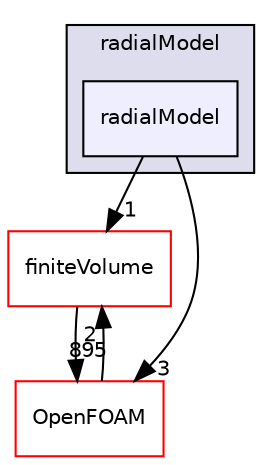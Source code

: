 digraph "src/phaseSystemModels/reactingEulerFoam/reactingTwoPhaseEulerFoam/twoPhaseCompressibleTurbulenceModels/kineticTheoryModels/radialModel/radialModel" {
  bgcolor=transparent;
  compound=true
  node [ fontsize="10", fontname="Helvetica"];
  edge [ labelfontsize="10", labelfontname="Helvetica"];
  subgraph clusterdir_1f29486de58aea5e758e9cf61bb2656f {
    graph [ bgcolor="#ddddee", pencolor="black", label="radialModel" fontname="Helvetica", fontsize="10", URL="dir_1f29486de58aea5e758e9cf61bb2656f.html"]
  dir_68556c1f148cac0a3c4e9de366bd21ee [shape=box, label="radialModel", style="filled", fillcolor="#eeeeff", pencolor="black", URL="dir_68556c1f148cac0a3c4e9de366bd21ee.html"];
  }
  dir_9bd15774b555cf7259a6fa18f99fe99b [shape=box label="finiteVolume" color="red" URL="dir_9bd15774b555cf7259a6fa18f99fe99b.html"];
  dir_c5473ff19b20e6ec4dfe5c310b3778a8 [shape=box label="OpenFOAM" color="red" URL="dir_c5473ff19b20e6ec4dfe5c310b3778a8.html"];
  dir_9bd15774b555cf7259a6fa18f99fe99b->dir_c5473ff19b20e6ec4dfe5c310b3778a8 [headlabel="895", labeldistance=1.5 headhref="dir_000814_002151.html"];
  dir_68556c1f148cac0a3c4e9de366bd21ee->dir_9bd15774b555cf7259a6fa18f99fe99b [headlabel="1", labeldistance=1.5 headhref="dir_003349_000814.html"];
  dir_68556c1f148cac0a3c4e9de366bd21ee->dir_c5473ff19b20e6ec4dfe5c310b3778a8 [headlabel="3", labeldistance=1.5 headhref="dir_003349_002151.html"];
  dir_c5473ff19b20e6ec4dfe5c310b3778a8->dir_9bd15774b555cf7259a6fa18f99fe99b [headlabel="2", labeldistance=1.5 headhref="dir_002151_000814.html"];
}
